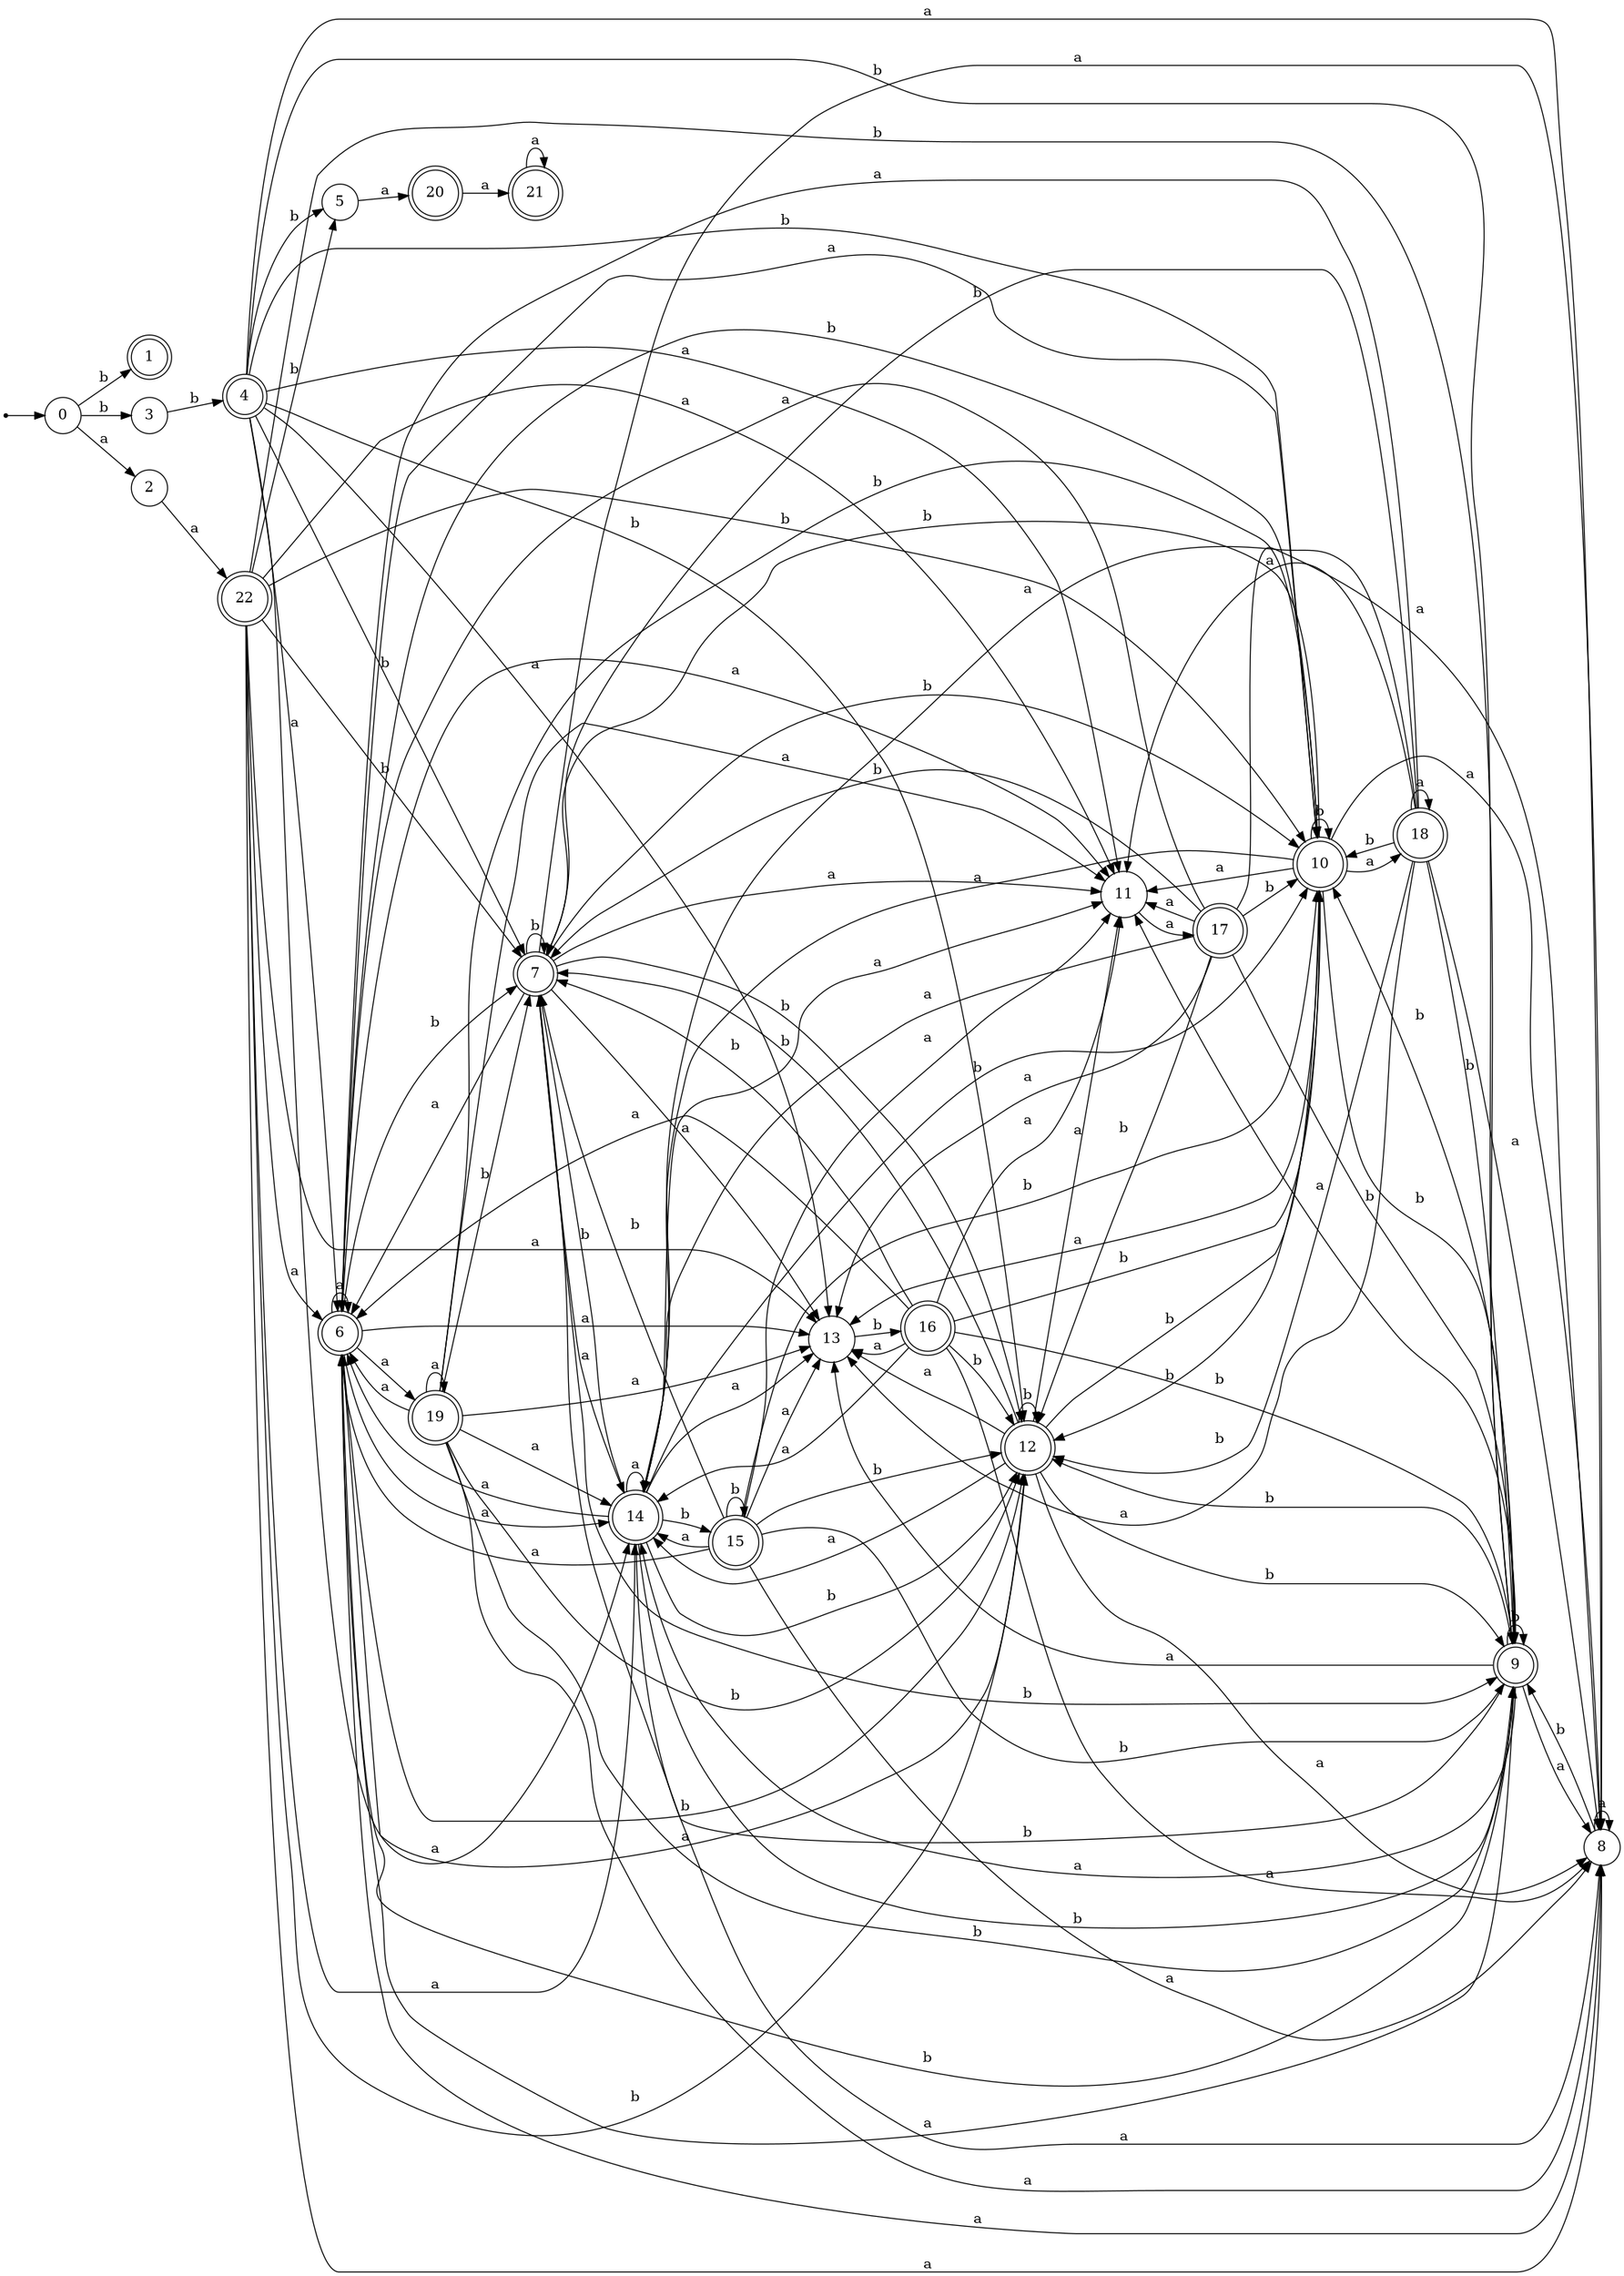 digraph finite_state_machine {
rankdir=LR;
size="20,20";
node [shape = point]; "dummy0"
node [shape = circle]; "0";
"dummy0" -> "0";
node [shape = doublecircle]; "1";node [shape = circle]; "2";
node [shape = circle]; "3";
node [shape = doublecircle]; "4";node [shape = circle]; "5";
node [shape = doublecircle]; "6";node [shape = doublecircle]; "7";node [shape = circle]; "8";
node [shape = doublecircle]; "9";node [shape = doublecircle]; "10";node [shape = circle]; "11";
node [shape = doublecircle]; "12";node [shape = circle]; "13";
node [shape = doublecircle]; "14";node [shape = doublecircle]; "15";node [shape = doublecircle]; "16";node [shape = doublecircle]; "17";node [shape = doublecircle]; "18";node [shape = doublecircle]; "19";node [shape = doublecircle]; "20";node [shape = doublecircle]; "21";node [shape = doublecircle]; "22";"0" -> "1" [label = "b"];
 "0" -> "3" [label = "b"];
 "0" -> "2" [label = "a"];
 "3" -> "4" [label = "b"];
 "4" -> "5" [label = "b"];
 "4" -> "7" [label = "b"];
 "4" -> "9" [label = "b"];
 "4" -> "10" [label = "b"];
 "4" -> "12" [label = "b"];
 "4" -> "6" [label = "a"];
 "4" -> "8" [label = "a"];
 "4" -> "11" [label = "a"];
 "4" -> "13" [label = "a"];
 "4" -> "14" [label = "a"];
 "14" -> "6" [label = "a"];
 "14" -> "8" [label = "a"];
 "14" -> "11" [label = "a"];
 "14" -> "13" [label = "a"];
 "14" -> "14" [label = "a"];
 "14" -> "7" [label = "b"];
 "14" -> "9" [label = "b"];
 "14" -> "10" [label = "b"];
 "14" -> "12" [label = "b"];
 "14" -> "15" [label = "b"];
 "15" -> "7" [label = "b"];
 "15" -> "9" [label = "b"];
 "15" -> "10" [label = "b"];
 "15" -> "12" [label = "b"];
 "15" -> "15" [label = "b"];
 "15" -> "6" [label = "a"];
 "15" -> "8" [label = "a"];
 "15" -> "11" [label = "a"];
 "15" -> "13" [label = "a"];
 "15" -> "14" [label = "a"];
 "13" -> "16" [label = "b"];
 "16" -> "6" [label = "a"];
 "16" -> "8" [label = "a"];
 "16" -> "11" [label = "a"];
 "16" -> "13" [label = "a"];
 "16" -> "14" [label = "a"];
 "16" -> "9" [label = "b"];
 "16" -> "10" [label = "b"];
 "16" -> "12" [label = "b"];
 "16" -> "7" [label = "b"];
 "12" -> "9" [label = "b"];
 "12" -> "10" [label = "b"];
 "12" -> "12" [label = "b"];
 "12" -> "7" [label = "b"];
 "12" -> "6" [label = "a"];
 "12" -> "8" [label = "a"];
 "12" -> "11" [label = "a"];
 "12" -> "13" [label = "a"];
 "12" -> "14" [label = "a"];
 "11" -> "17" [label = "a"];
 "17" -> "6" [label = "a"];
 "17" -> "8" [label = "a"];
 "17" -> "11" [label = "a"];
 "17" -> "13" [label = "a"];
 "17" -> "14" [label = "a"];
 "17" -> "9" [label = "b"];
 "17" -> "10" [label = "b"];
 "17" -> "12" [label = "b"];
 "17" -> "7" [label = "b"];
 "10" -> "9" [label = "b"];
 "10" -> "10" [label = "b"];
 "10" -> "12" [label = "b"];
 "10" -> "7" [label = "b"];
 "10" -> "18" [label = "a"];
 "10" -> "6" [label = "a"];
 "10" -> "8" [label = "a"];
 "10" -> "11" [label = "a"];
 "10" -> "13" [label = "a"];
 "10" -> "14" [label = "a"];
 "18" -> "18" [label = "a"];
 "18" -> "6" [label = "a"];
 "18" -> "8" [label = "a"];
 "18" -> "11" [label = "a"];
 "18" -> "13" [label = "a"];
 "18" -> "14" [label = "a"];
 "18" -> "9" [label = "b"];
 "18" -> "10" [label = "b"];
 "18" -> "12" [label = "b"];
 "18" -> "7" [label = "b"];
 "9" -> "9" [label = "b"];
 "9" -> "10" [label = "b"];
 "9" -> "12" [label = "b"];
 "9" -> "7" [label = "b"];
 "9" -> "6" [label = "a"];
 "9" -> "8" [label = "a"];
 "9" -> "11" [label = "a"];
 "9" -> "13" [label = "a"];
 "9" -> "14" [label = "a"];
 "8" -> "8" [label = "a"];
 "8" -> "9" [label = "b"];
 "7" -> "9" [label = "b"];
 "7" -> "10" [label = "b"];
 "7" -> "12" [label = "b"];
 "7" -> "7" [label = "b"];
 "7" -> "6" [label = "a"];
 "7" -> "8" [label = "a"];
 "7" -> "11" [label = "a"];
 "7" -> "13" [label = "a"];
 "7" -> "14" [label = "a"];
 "6" -> "19" [label = "a"];
 "6" -> "6" [label = "a"];
 "6" -> "8" [label = "a"];
 "6" -> "11" [label = "a"];
 "6" -> "13" [label = "a"];
 "6" -> "14" [label = "a"];
 "6" -> "9" [label = "b"];
 "6" -> "10" [label = "b"];
 "6" -> "12" [label = "b"];
 "6" -> "7" [label = "b"];
 "19" -> "19" [label = "a"];
 "19" -> "6" [label = "a"];
 "19" -> "8" [label = "a"];
 "19" -> "11" [label = "a"];
 "19" -> "13" [label = "a"];
 "19" -> "14" [label = "a"];
 "19" -> "9" [label = "b"];
 "19" -> "10" [label = "b"];
 "19" -> "12" [label = "b"];
 "19" -> "7" [label = "b"];
 "5" -> "20" [label = "a"];
 "20" -> "21" [label = "a"];
 "21" -> "21" [label = "a"];
 "2" -> "22" [label = "a"];
 "22" -> "5" [label = "b"];
 "22" -> "7" [label = "b"];
 "22" -> "9" [label = "b"];
 "22" -> "10" [label = "b"];
 "22" -> "12" [label = "b"];
 "22" -> "6" [label = "a"];
 "22" -> "8" [label = "a"];
 "22" -> "11" [label = "a"];
 "22" -> "13" [label = "a"];
 "22" -> "14" [label = "a"];
 }
